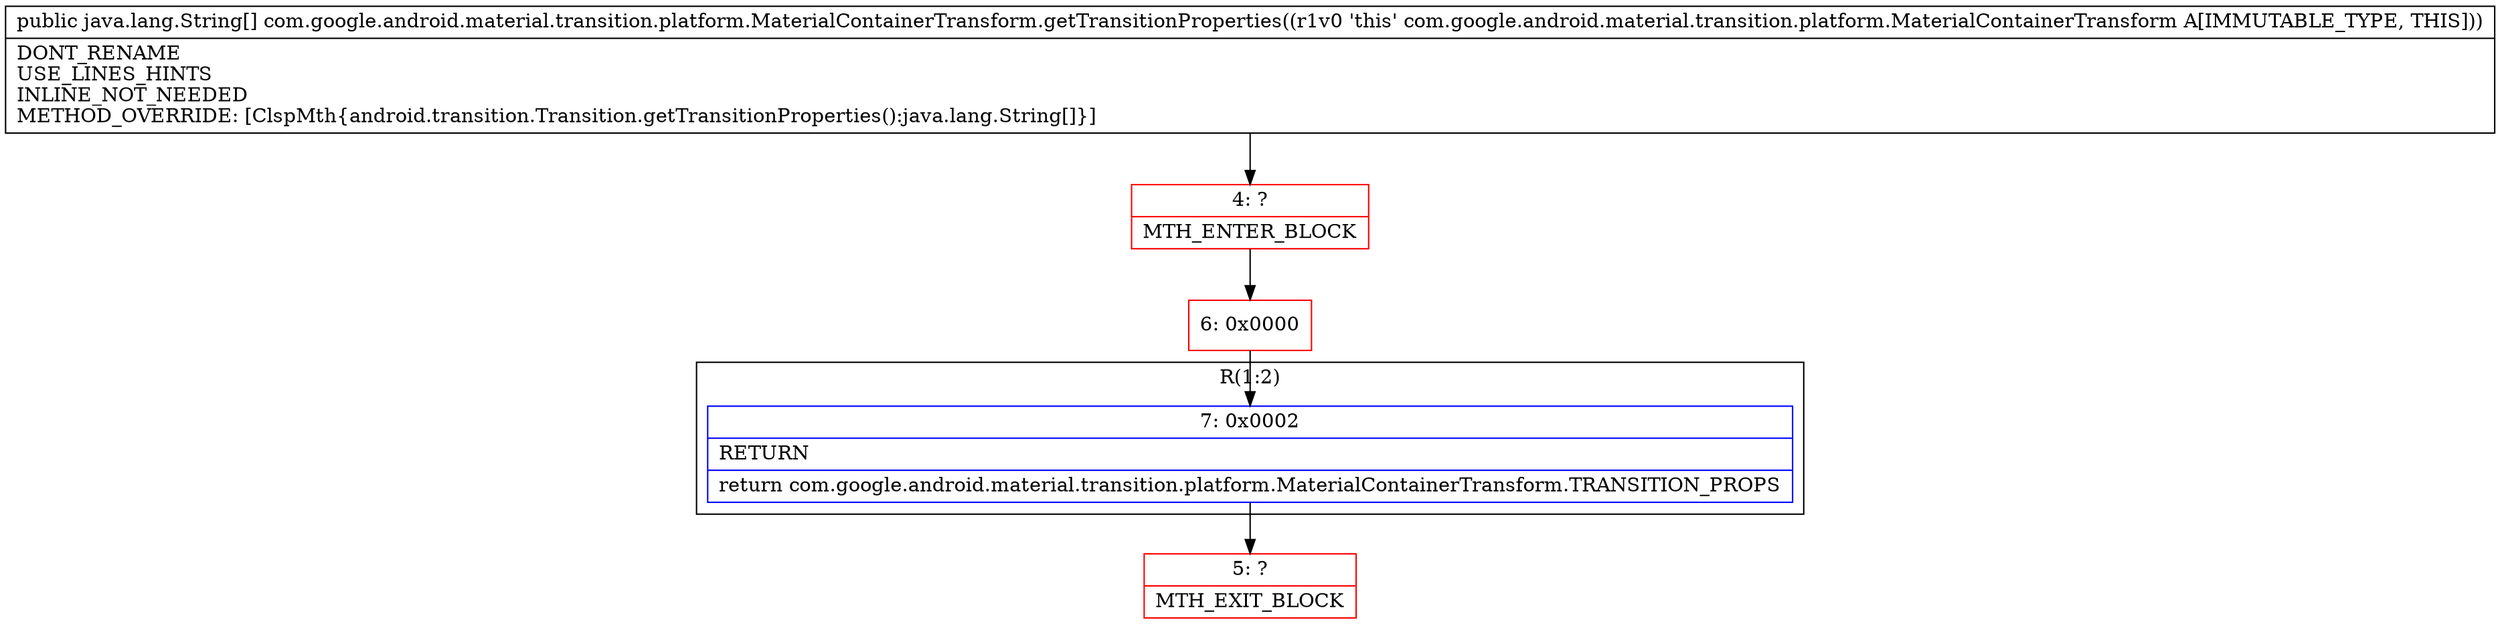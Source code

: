 digraph "CFG forcom.google.android.material.transition.platform.MaterialContainerTransform.getTransitionProperties()[Ljava\/lang\/String;" {
subgraph cluster_Region_429783415 {
label = "R(1:2)";
node [shape=record,color=blue];
Node_7 [shape=record,label="{7\:\ 0x0002|RETURN\l|return com.google.android.material.transition.platform.MaterialContainerTransform.TRANSITION_PROPS\l}"];
}
Node_4 [shape=record,color=red,label="{4\:\ ?|MTH_ENTER_BLOCK\l}"];
Node_6 [shape=record,color=red,label="{6\:\ 0x0000}"];
Node_5 [shape=record,color=red,label="{5\:\ ?|MTH_EXIT_BLOCK\l}"];
MethodNode[shape=record,label="{public java.lang.String[] com.google.android.material.transition.platform.MaterialContainerTransform.getTransitionProperties((r1v0 'this' com.google.android.material.transition.platform.MaterialContainerTransform A[IMMUTABLE_TYPE, THIS]))  | DONT_RENAME\lUSE_LINES_HINTS\lINLINE_NOT_NEEDED\lMETHOD_OVERRIDE: [ClspMth\{android.transition.Transition.getTransitionProperties():java.lang.String[]\}]\l}"];
MethodNode -> Node_4;Node_7 -> Node_5;
Node_4 -> Node_6;
Node_6 -> Node_7;
}

